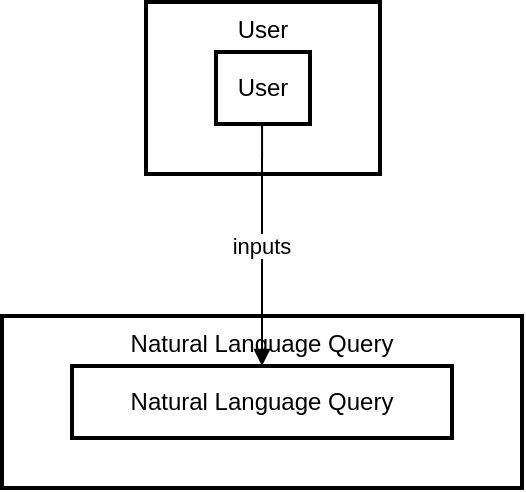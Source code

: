 <mxfile version="24.7.5">
  <diagram name="Page-1" id="e3iVs1fVEfsB7vkG1hLs">
    <mxGraphModel>
      <root>
        <mxCell id="0" />
        <mxCell id="1" parent="0" />
        <mxCell id="2" value="Natural Language Query" style="whiteSpace=wrap;strokeWidth=2;verticalAlign=top;" vertex="1" parent="1">
          <mxGeometry y="157" width="260" height="86" as="geometry" />
        </mxCell>
        <mxCell id="3" value="Natural Language Query" style="whiteSpace=wrap;strokeWidth=2;" vertex="1" parent="1">
          <mxGeometry x="35" y="182" width="190" height="36" as="geometry" />
        </mxCell>
        <mxCell id="4" value="User" style="whiteSpace=wrap;strokeWidth=2;verticalAlign=top;" vertex="1" parent="1">
          <mxGeometry x="72" width="117" height="86" as="geometry" />
        </mxCell>
        <mxCell id="5" value="User" style="whiteSpace=wrap;strokeWidth=2;" vertex="1" parent="1">
          <mxGeometry x="107" y="25" width="47" height="36" as="geometry" />
        </mxCell>
        <mxCell id="6" value="inputs" style="curved=1;startArrow=none;endArrow=block;exitX=0.49;exitY=0.99;entryX=0.5;entryY=-0.01;" edge="1" parent="1" source="5" target="3">
          <mxGeometry relative="1" as="geometry">
            <Array as="points" />
          </mxGeometry>
        </mxCell>
      </root>
    </mxGraphModel>
  </diagram>
</mxfile>
